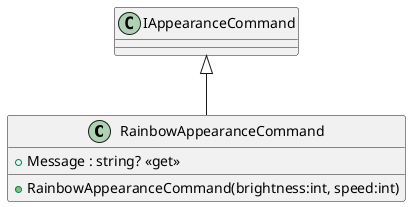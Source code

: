 @startuml
class RainbowAppearanceCommand {
    + RainbowAppearanceCommand(brightness:int, speed:int)
    + Message : string? <<get>>
}
IAppearanceCommand <|-- RainbowAppearanceCommand
@enduml
